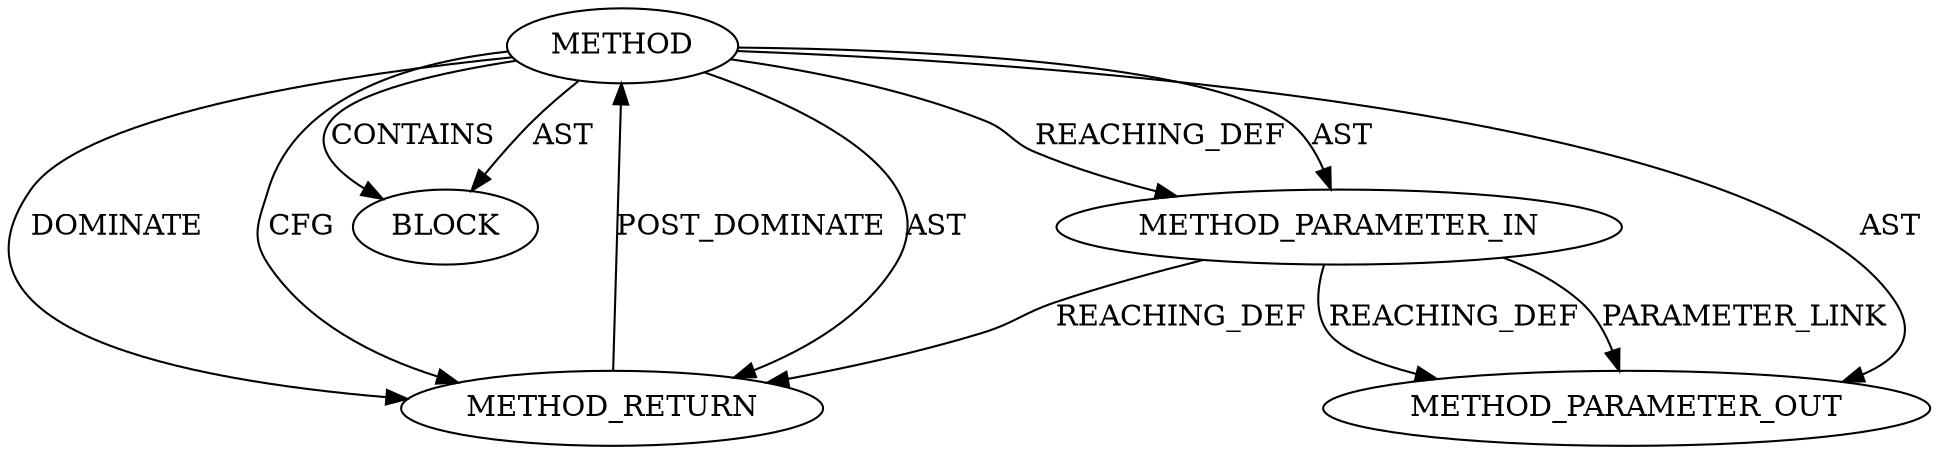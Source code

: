 digraph {
  12603 [label=BLOCK ORDER=1 ARGUMENT_INDEX=1 CODE="<empty>" TYPE_FULL_NAME="ANY"]
  13531 [label=METHOD_PARAMETER_OUT ORDER=1 CODE="p1" IS_VARIADIC=false TYPE_FULL_NAME="ANY" EVALUATION_STRATEGY="BY_VALUE" INDEX=1 NAME="p1"]
  12604 [label=METHOD_RETURN ORDER=2 CODE="RET" TYPE_FULL_NAME="ANY" EVALUATION_STRATEGY="BY_VALUE"]
  12602 [label=METHOD_PARAMETER_IN ORDER=1 CODE="p1" IS_VARIADIC=false TYPE_FULL_NAME="ANY" EVALUATION_STRATEGY="BY_VALUE" INDEX=1 NAME="p1"]
  12601 [label=METHOD AST_PARENT_TYPE="NAMESPACE_BLOCK" AST_PARENT_FULL_NAME="<global>" ORDER=0 CODE="<empty>" FULL_NAME="messenger_v2.c:74:74:DATA_PAD:1" LINE_NUMBER=74 IS_EXTERNAL=true LINE_NUMBER_END=74 FILENAME="messenger_v2.c" SIGNATURE="" NAME="DATA_PAD"]
  12601 -> 12604 [label=DOMINATE ]
  12602 -> 12604 [label=REACHING_DEF VARIABLE="p1"]
  12601 -> 13531 [label=AST ]
  12602 -> 13531 [label=REACHING_DEF VARIABLE="p1"]
  12601 -> 12603 [label=AST ]
  12601 -> 12602 [label=REACHING_DEF VARIABLE=""]
  12604 -> 12601 [label=POST_DOMINATE ]
  12601 -> 12604 [label=CFG ]
  12601 -> 12603 [label=CONTAINS ]
  12601 -> 12602 [label=AST ]
  12602 -> 13531 [label=PARAMETER_LINK ]
  12601 -> 12604 [label=AST ]
}
